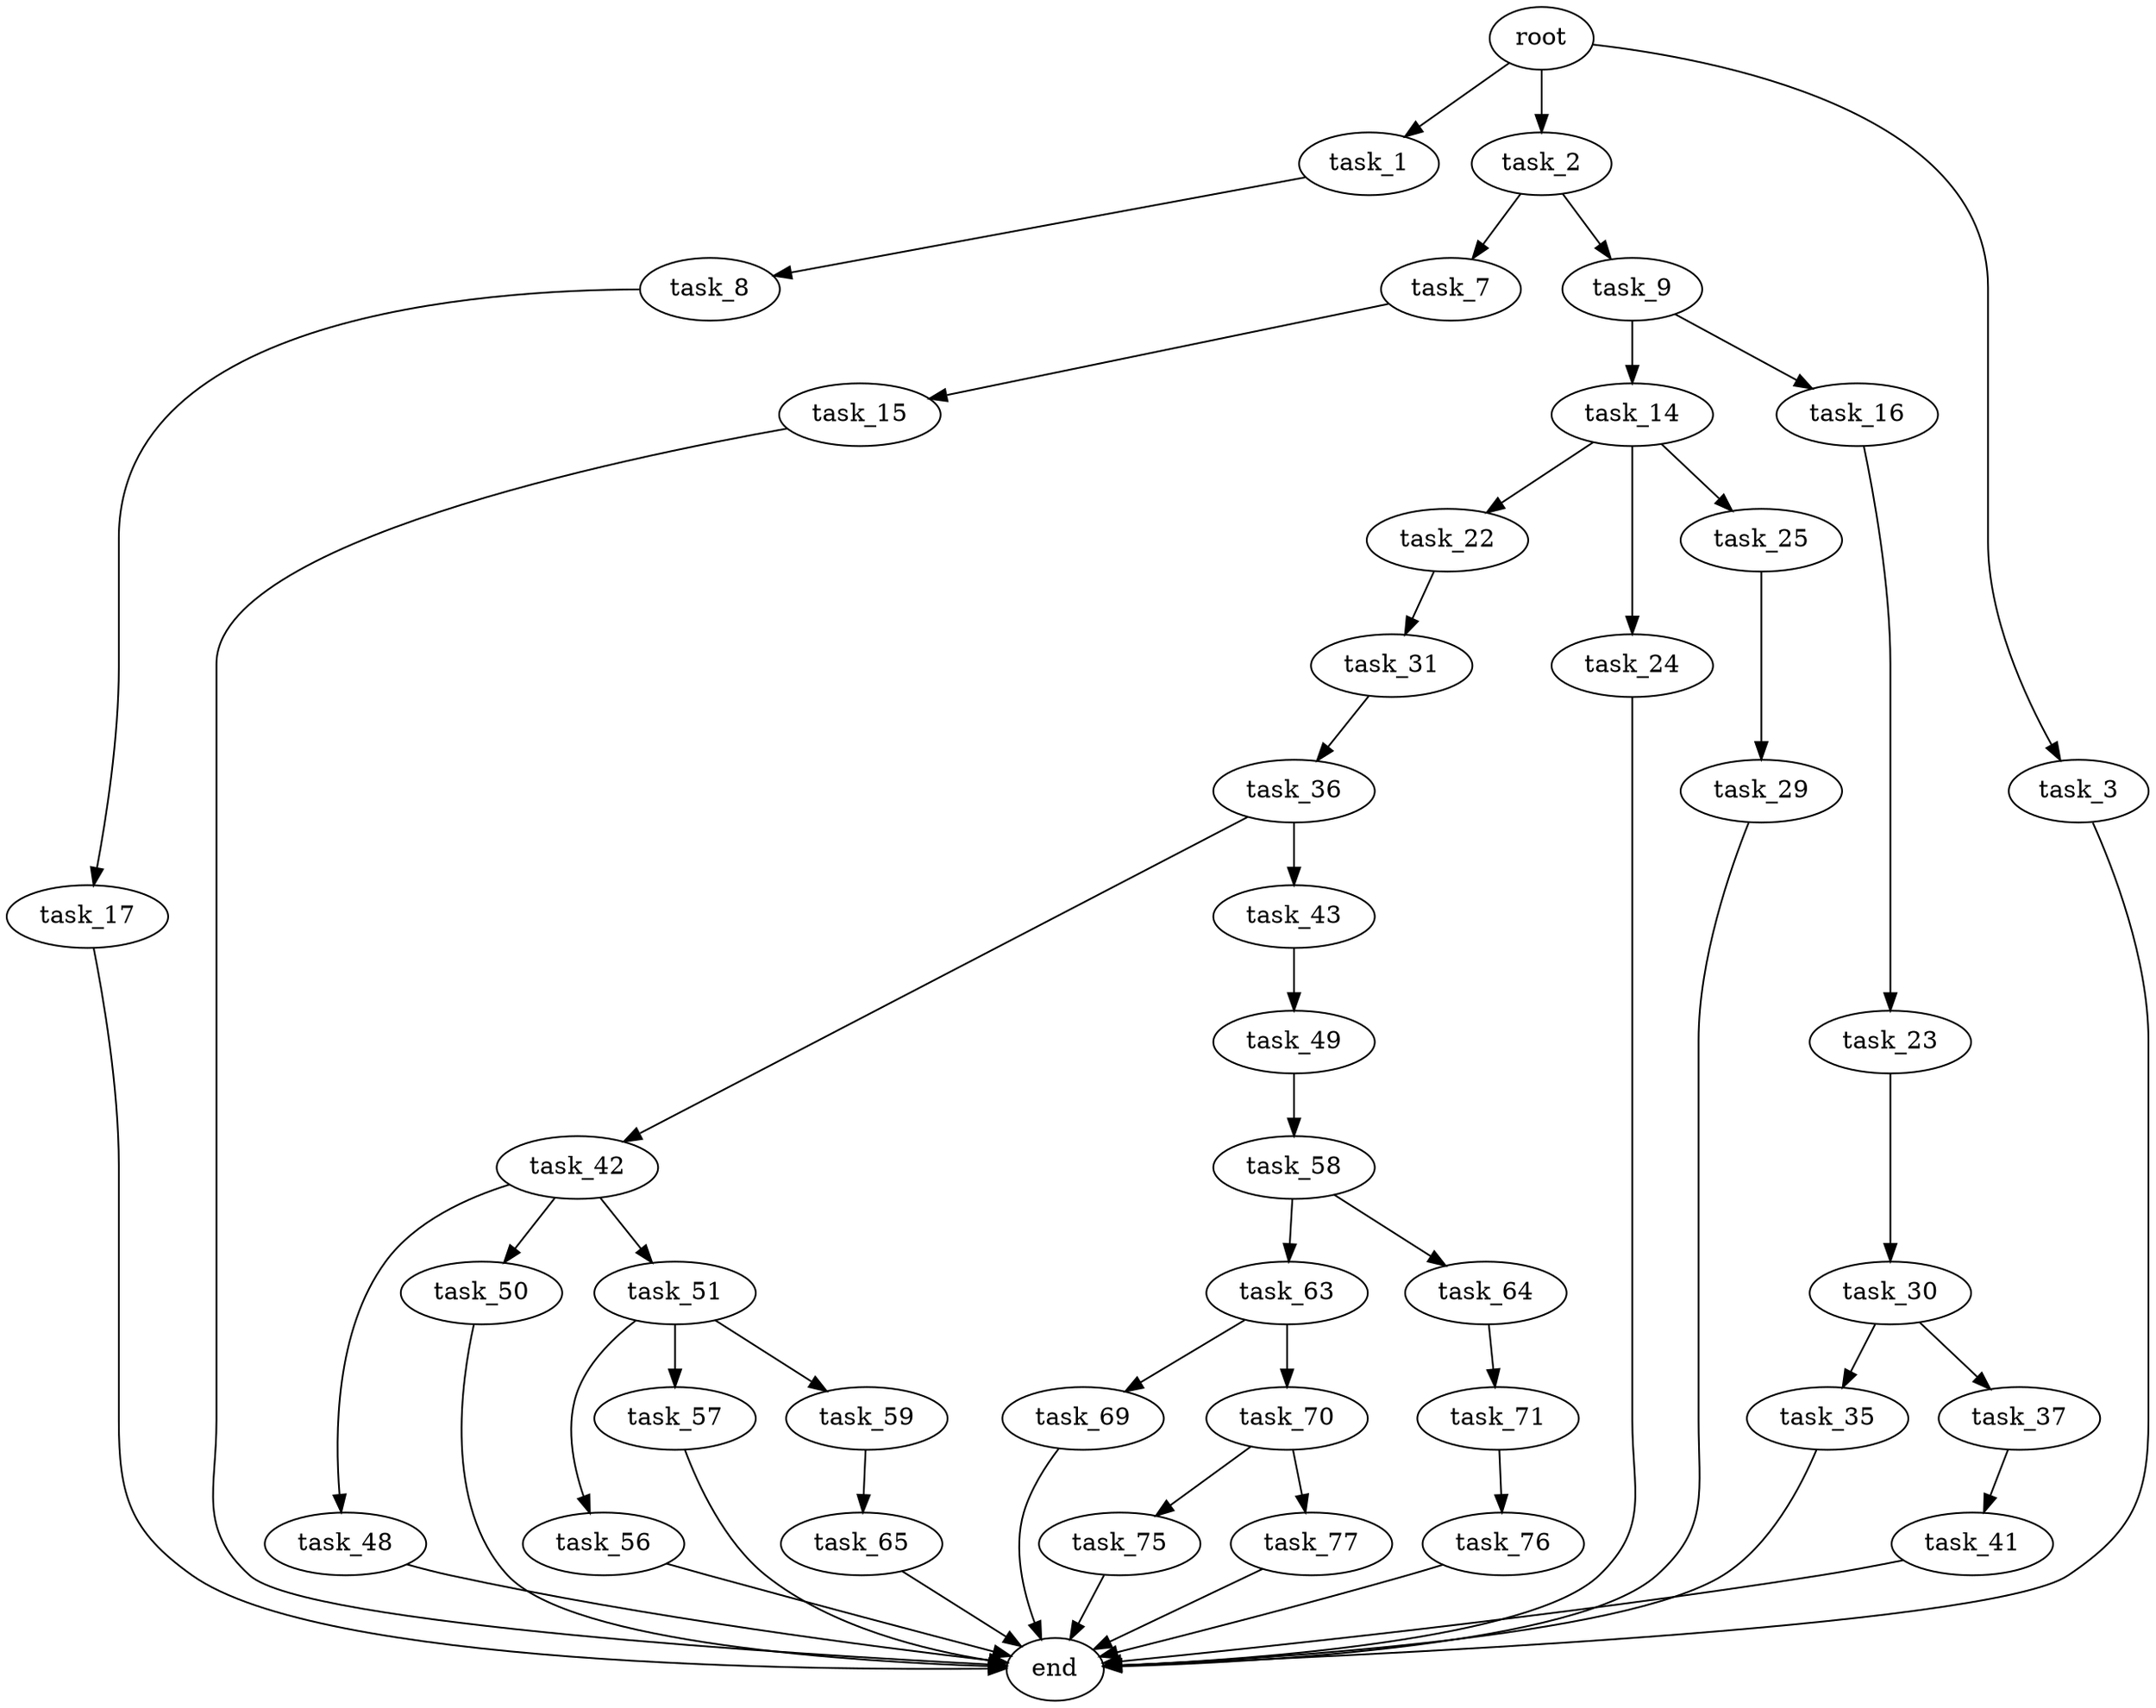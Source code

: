 digraph G {
  root [size="0.000000"];
  task_1 [size="231928233984.000000"];
  task_2 [size="24007172618.000000"];
  task_3 [size="6712506985.000000"];
  task_7 [size="12201122392.000000"];
  task_8 [size="231928233984.000000"];
  task_9 [size="5531777221.000000"];
  task_14 [size="782757789696.000000"];
  task_15 [size="134217728000.000000"];
  task_16 [size="246647309202.000000"];
  task_17 [size="43353630300.000000"];
  task_22 [size="22204115291.000000"];
  task_23 [size="23059481224.000000"];
  task_24 [size="68719476736.000000"];
  task_25 [size="113545317114.000000"];
  task_29 [size="89912161982.000000"];
  task_30 [size="8589934592.000000"];
  task_31 [size="16196030256.000000"];
  task_35 [size="68719476736.000000"];
  task_36 [size="31263189201.000000"];
  task_37 [size="28991029248.000000"];
  task_41 [size="1073741824000.000000"];
  task_42 [size="231928233984.000000"];
  task_43 [size="1073741824000.000000"];
  task_48 [size="169200375795.000000"];
  task_49 [size="68719476736.000000"];
  task_50 [size="753222764153.000000"];
  task_51 [size="5795529712.000000"];
  task_56 [size="134217728000.000000"];
  task_57 [size="368293445632.000000"];
  task_58 [size="3165159408.000000"];
  task_59 [size="7288683640.000000"];
  task_63 [size="549755813888.000000"];
  task_64 [size="22760997561.000000"];
  task_65 [size="10674972581.000000"];
  task_69 [size="12541298698.000000"];
  task_70 [size="35892116380.000000"];
  task_71 [size="238401786237.000000"];
  task_75 [size="163287103035.000000"];
  task_76 [size="231928233984.000000"];
  task_77 [size="1811411703.000000"];
  end [size="0.000000"];

  root -> task_1 [size="1.000000"];
  root -> task_2 [size="1.000000"];
  root -> task_3 [size="1.000000"];
  task_1 -> task_8 [size="301989888.000000"];
  task_2 -> task_7 [size="679477248.000000"];
  task_2 -> task_9 [size="679477248.000000"];
  task_3 -> end [size="1.000000"];
  task_7 -> task_15 [size="411041792.000000"];
  task_8 -> task_17 [size="301989888.000000"];
  task_9 -> task_14 [size="134217728.000000"];
  task_9 -> task_16 [size="134217728.000000"];
  task_14 -> task_22 [size="679477248.000000"];
  task_14 -> task_24 [size="679477248.000000"];
  task_14 -> task_25 [size="679477248.000000"];
  task_15 -> end [size="1.000000"];
  task_16 -> task_23 [size="209715200.000000"];
  task_17 -> end [size="1.000000"];
  task_22 -> task_31 [size="838860800.000000"];
  task_23 -> task_30 [size="75497472.000000"];
  task_24 -> end [size="1.000000"];
  task_25 -> task_29 [size="134217728.000000"];
  task_29 -> end [size="1.000000"];
  task_30 -> task_35 [size="33554432.000000"];
  task_30 -> task_37 [size="33554432.000000"];
  task_31 -> task_36 [size="838860800.000000"];
  task_35 -> end [size="1.000000"];
  task_36 -> task_42 [size="536870912.000000"];
  task_36 -> task_43 [size="536870912.000000"];
  task_37 -> task_41 [size="75497472.000000"];
  task_41 -> end [size="1.000000"];
  task_42 -> task_48 [size="301989888.000000"];
  task_42 -> task_50 [size="301989888.000000"];
  task_42 -> task_51 [size="301989888.000000"];
  task_43 -> task_49 [size="838860800.000000"];
  task_48 -> end [size="1.000000"];
  task_49 -> task_58 [size="134217728.000000"];
  task_50 -> end [size="1.000000"];
  task_51 -> task_56 [size="301989888.000000"];
  task_51 -> task_57 [size="301989888.000000"];
  task_51 -> task_59 [size="301989888.000000"];
  task_56 -> end [size="1.000000"];
  task_57 -> end [size="1.000000"];
  task_58 -> task_63 [size="75497472.000000"];
  task_58 -> task_64 [size="75497472.000000"];
  task_59 -> task_65 [size="209715200.000000"];
  task_63 -> task_69 [size="536870912.000000"];
  task_63 -> task_70 [size="536870912.000000"];
  task_64 -> task_71 [size="411041792.000000"];
  task_65 -> end [size="1.000000"];
  task_69 -> end [size="1.000000"];
  task_70 -> task_75 [size="33554432.000000"];
  task_70 -> task_77 [size="33554432.000000"];
  task_71 -> task_76 [size="209715200.000000"];
  task_75 -> end [size="1.000000"];
  task_76 -> end [size="1.000000"];
  task_77 -> end [size="1.000000"];
}
